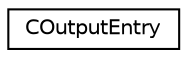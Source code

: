 digraph "Graphical Class Hierarchy"
{
 // LATEX_PDF_SIZE
  edge [fontname="Helvetica",fontsize="10",labelfontname="Helvetica",labelfontsize="10"];
  node [fontname="Helvetica",fontsize="10",shape=record];
  rankdir="LR";
  Node0 [label="COutputEntry",height=0.2,width=0.4,color="black", fillcolor="white", style="filled",URL="$struct_c_output_entry.html",tooltip=" "];
}
